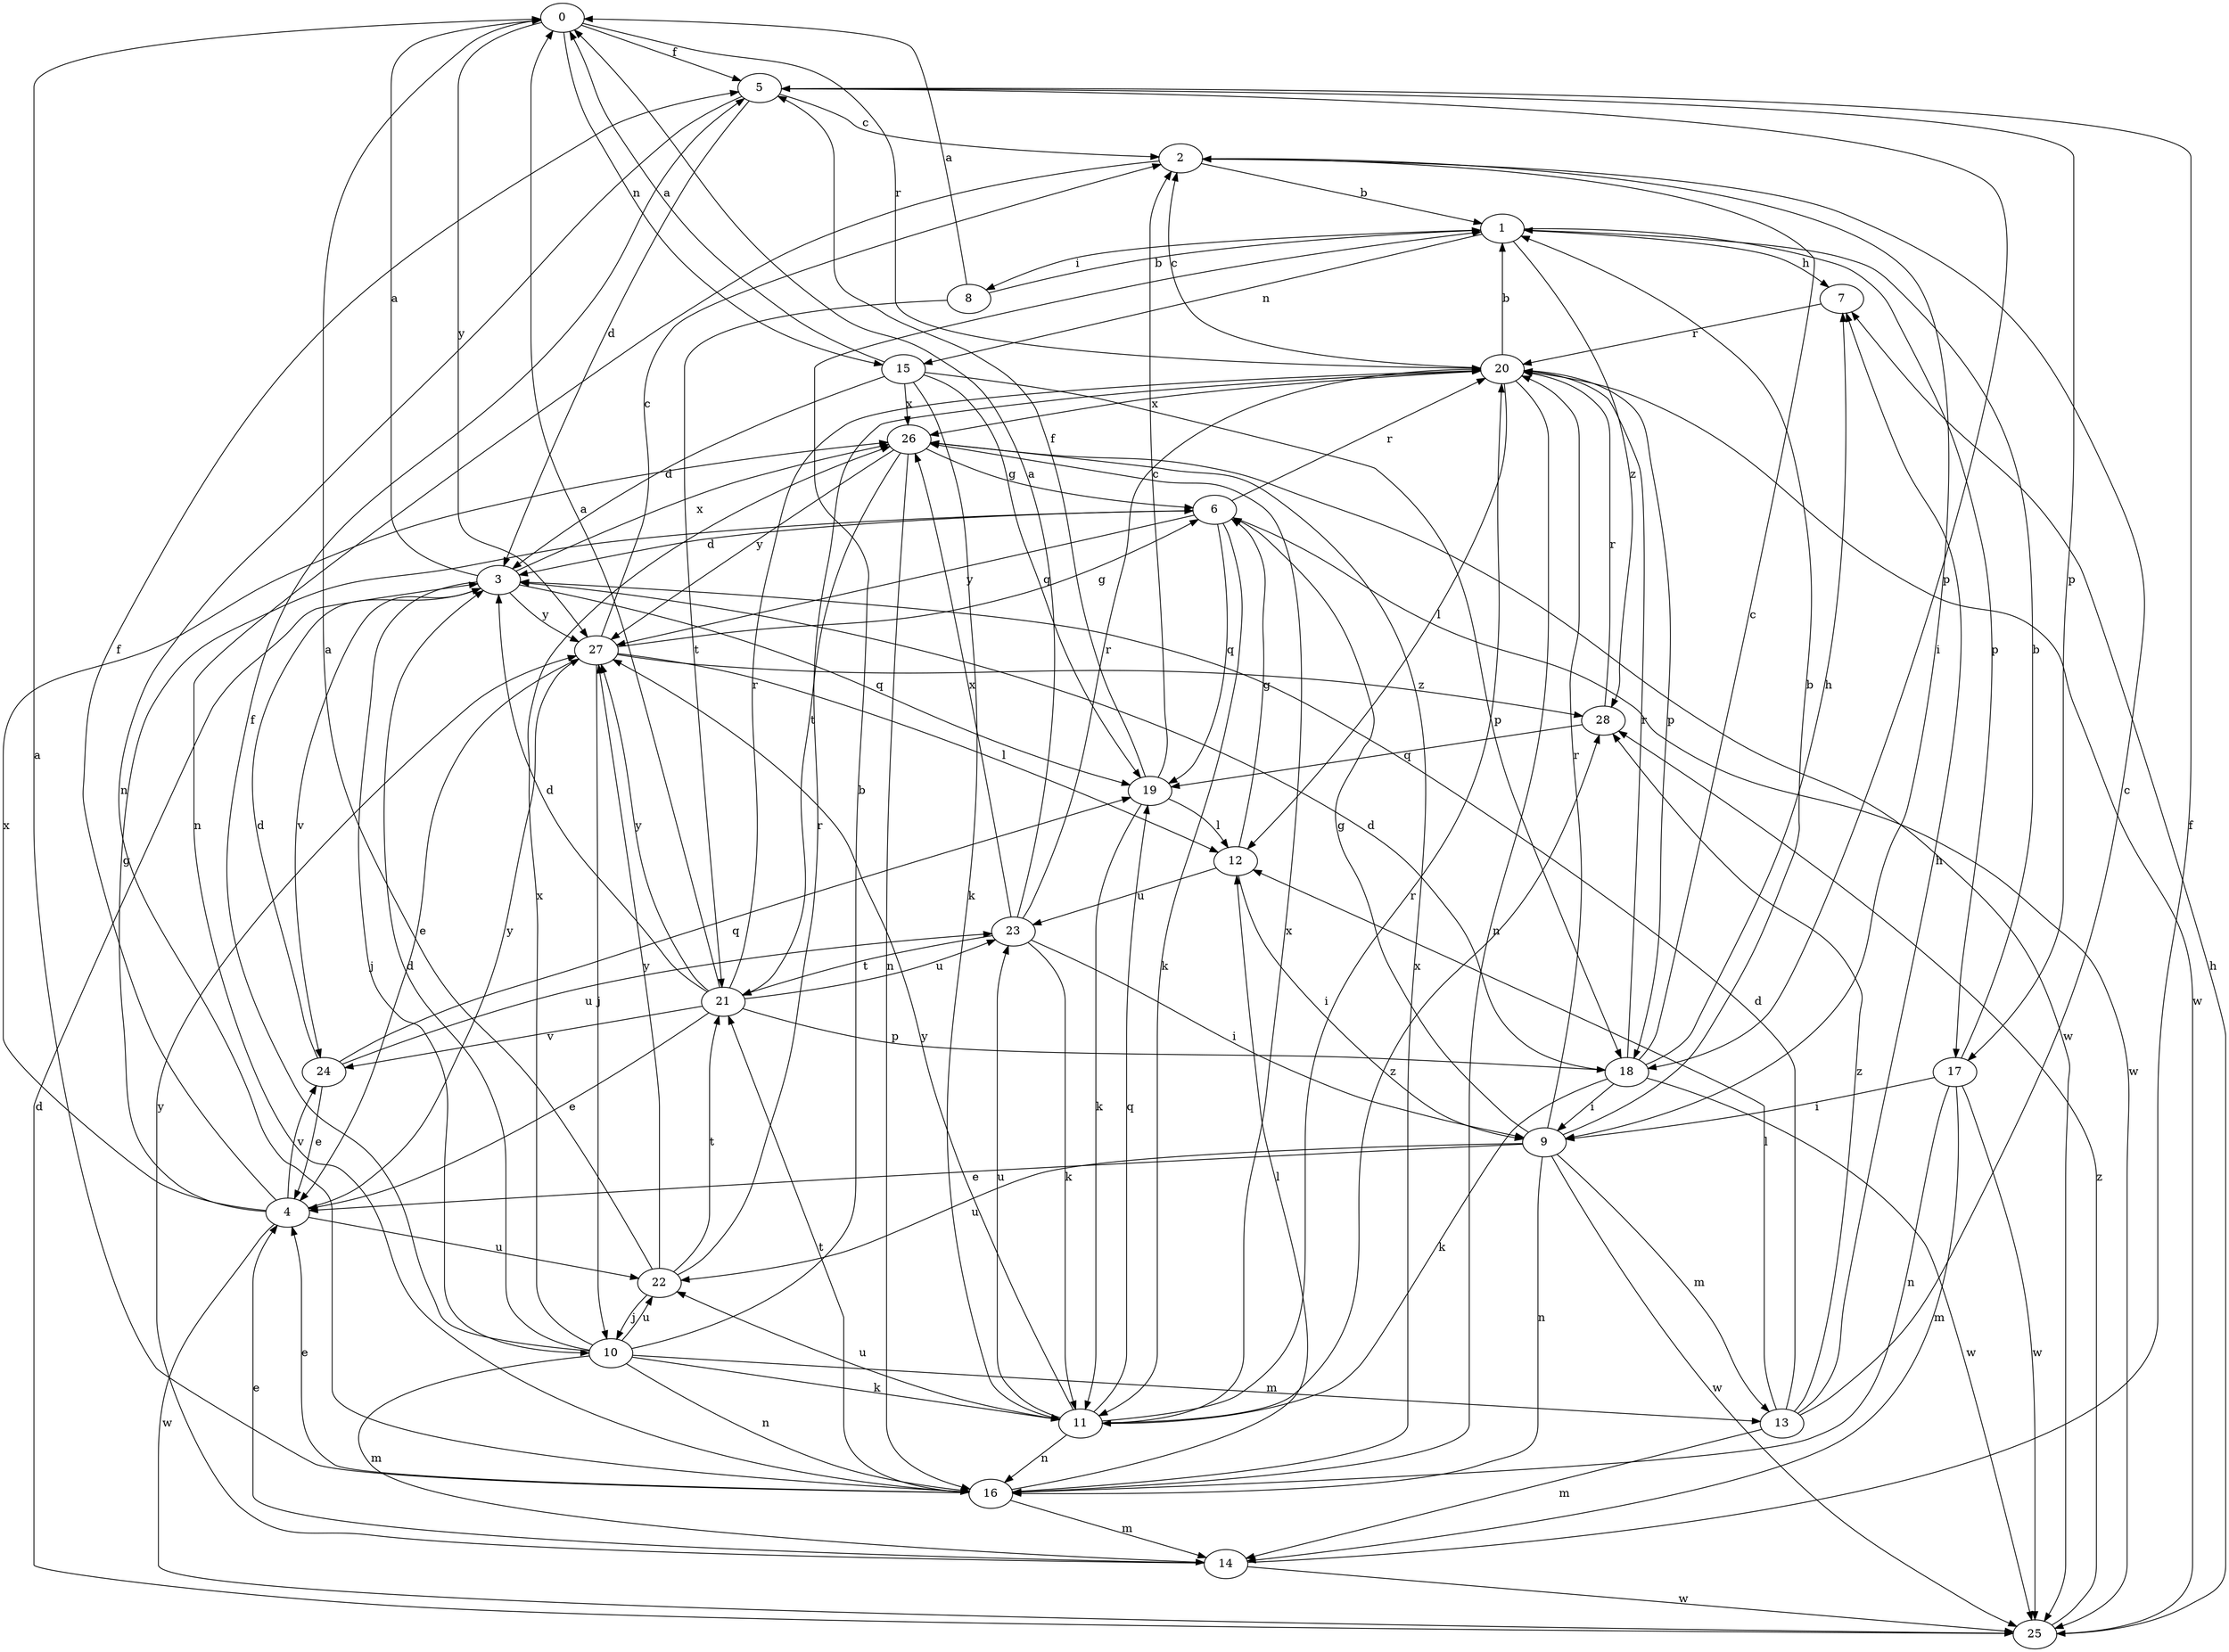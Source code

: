 strict digraph  {
0;
1;
2;
3;
4;
5;
6;
7;
8;
9;
10;
11;
12;
13;
14;
15;
16;
17;
18;
19;
20;
21;
22;
23;
24;
25;
26;
27;
28;
0 -> 5  [label=f];
0 -> 15  [label=n];
0 -> 20  [label=r];
0 -> 27  [label=y];
1 -> 7  [label=h];
1 -> 8  [label=i];
1 -> 15  [label=n];
1 -> 17  [label=p];
1 -> 28  [label=z];
2 -> 1  [label=b];
2 -> 9  [label=i];
2 -> 16  [label=n];
3 -> 0  [label=a];
3 -> 10  [label=j];
3 -> 19  [label=q];
3 -> 24  [label=v];
3 -> 26  [label=x];
3 -> 27  [label=y];
4 -> 5  [label=f];
4 -> 6  [label=g];
4 -> 22  [label=u];
4 -> 24  [label=v];
4 -> 25  [label=w];
4 -> 26  [label=x];
4 -> 27  [label=y];
5 -> 2  [label=c];
5 -> 3  [label=d];
5 -> 16  [label=n];
5 -> 17  [label=p];
5 -> 18  [label=p];
6 -> 3  [label=d];
6 -> 11  [label=k];
6 -> 19  [label=q];
6 -> 20  [label=r];
6 -> 25  [label=w];
6 -> 27  [label=y];
7 -> 20  [label=r];
8 -> 0  [label=a];
8 -> 1  [label=b];
8 -> 21  [label=t];
9 -> 1  [label=b];
9 -> 4  [label=e];
9 -> 6  [label=g];
9 -> 13  [label=m];
9 -> 16  [label=n];
9 -> 20  [label=r];
9 -> 22  [label=u];
9 -> 25  [label=w];
10 -> 1  [label=b];
10 -> 3  [label=d];
10 -> 5  [label=f];
10 -> 11  [label=k];
10 -> 13  [label=m];
10 -> 14  [label=m];
10 -> 16  [label=n];
10 -> 22  [label=u];
10 -> 26  [label=x];
11 -> 16  [label=n];
11 -> 19  [label=q];
11 -> 20  [label=r];
11 -> 22  [label=u];
11 -> 23  [label=u];
11 -> 26  [label=x];
11 -> 27  [label=y];
11 -> 28  [label=z];
12 -> 6  [label=g];
12 -> 9  [label=i];
12 -> 23  [label=u];
13 -> 2  [label=c];
13 -> 3  [label=d];
13 -> 7  [label=h];
13 -> 12  [label=l];
13 -> 14  [label=m];
13 -> 28  [label=z];
14 -> 4  [label=e];
14 -> 5  [label=f];
14 -> 25  [label=w];
14 -> 27  [label=y];
15 -> 0  [label=a];
15 -> 3  [label=d];
15 -> 11  [label=k];
15 -> 18  [label=p];
15 -> 19  [label=q];
15 -> 26  [label=x];
16 -> 0  [label=a];
16 -> 4  [label=e];
16 -> 12  [label=l];
16 -> 14  [label=m];
16 -> 21  [label=t];
16 -> 26  [label=x];
17 -> 1  [label=b];
17 -> 9  [label=i];
17 -> 14  [label=m];
17 -> 16  [label=n];
17 -> 25  [label=w];
18 -> 2  [label=c];
18 -> 3  [label=d];
18 -> 7  [label=h];
18 -> 9  [label=i];
18 -> 11  [label=k];
18 -> 20  [label=r];
18 -> 25  [label=w];
19 -> 2  [label=c];
19 -> 5  [label=f];
19 -> 11  [label=k];
19 -> 12  [label=l];
20 -> 1  [label=b];
20 -> 2  [label=c];
20 -> 12  [label=l];
20 -> 16  [label=n];
20 -> 18  [label=p];
20 -> 25  [label=w];
20 -> 26  [label=x];
21 -> 0  [label=a];
21 -> 3  [label=d];
21 -> 4  [label=e];
21 -> 18  [label=p];
21 -> 20  [label=r];
21 -> 23  [label=u];
21 -> 24  [label=v];
21 -> 27  [label=y];
22 -> 0  [label=a];
22 -> 10  [label=j];
22 -> 20  [label=r];
22 -> 21  [label=t];
22 -> 27  [label=y];
23 -> 0  [label=a];
23 -> 9  [label=i];
23 -> 11  [label=k];
23 -> 20  [label=r];
23 -> 21  [label=t];
23 -> 26  [label=x];
24 -> 3  [label=d];
24 -> 4  [label=e];
24 -> 19  [label=q];
24 -> 23  [label=u];
25 -> 3  [label=d];
25 -> 7  [label=h];
25 -> 28  [label=z];
26 -> 6  [label=g];
26 -> 16  [label=n];
26 -> 21  [label=t];
26 -> 25  [label=w];
26 -> 27  [label=y];
27 -> 2  [label=c];
27 -> 4  [label=e];
27 -> 6  [label=g];
27 -> 10  [label=j];
27 -> 12  [label=l];
27 -> 28  [label=z];
28 -> 19  [label=q];
28 -> 20  [label=r];
}
